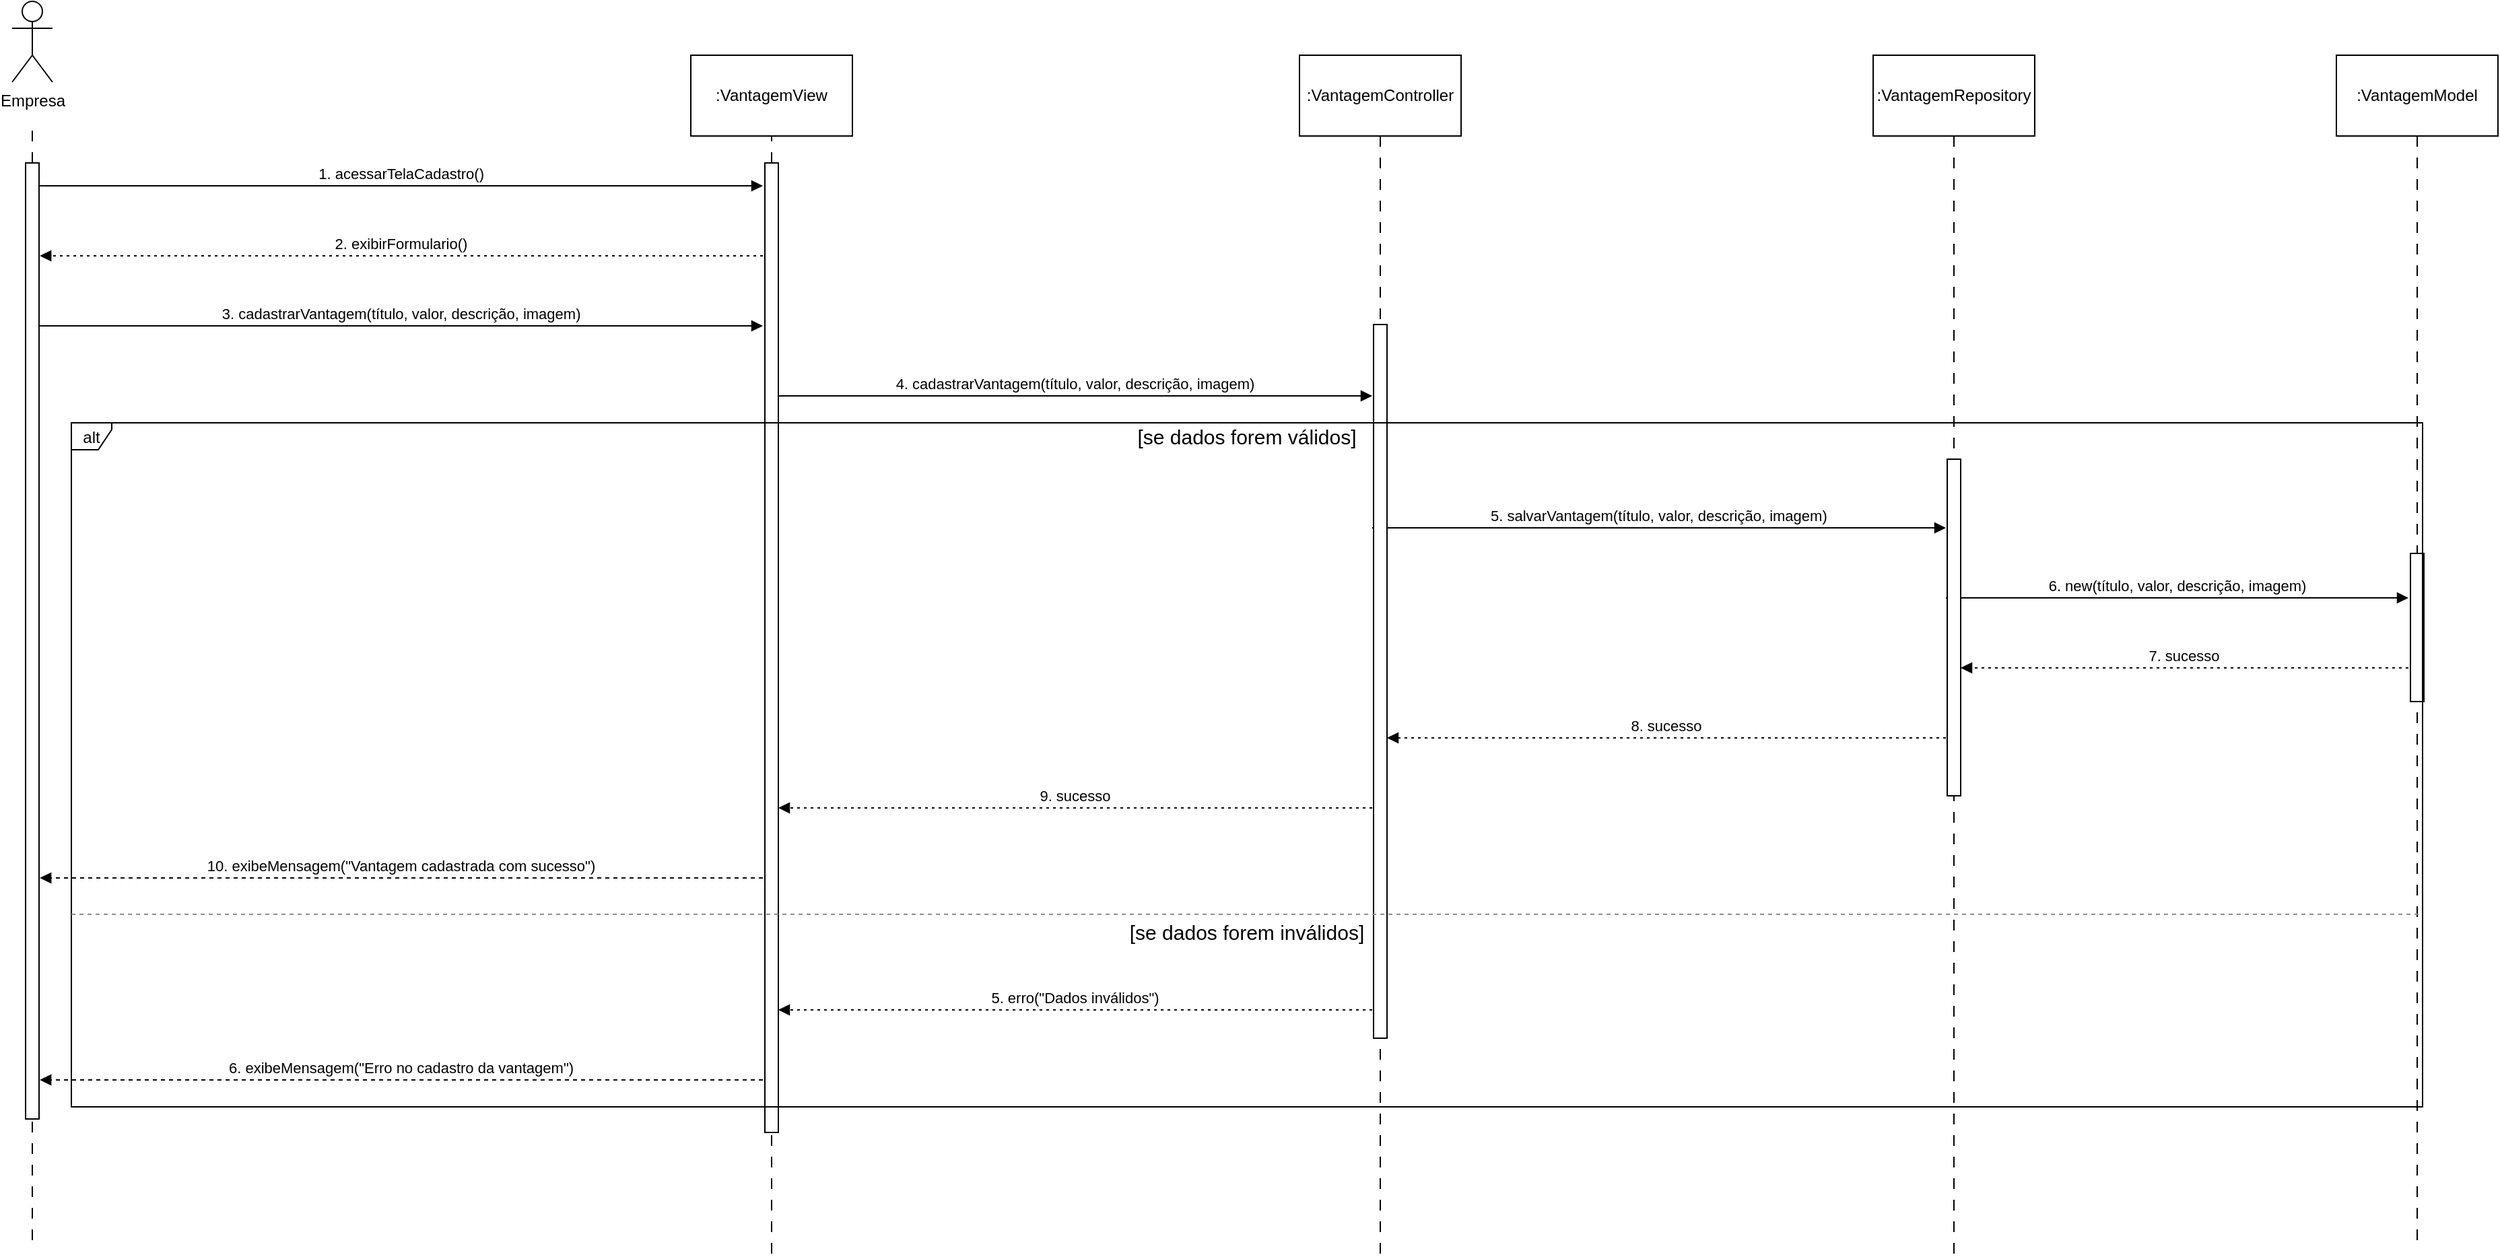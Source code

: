 <mxfile version="27.1.1">
  <diagram name="Página-1" id="rk3u-pkUwNeuGYHQSxfD">
    <mxGraphModel grid="1" page="1" gridSize="10" guides="1" tooltips="1" connect="1" arrows="1" fold="1" pageScale="1" pageWidth="2000" pageHeight="2000" math="0" shadow="0">
      <root>
        <mxCell id="0" />
        <mxCell id="1" parent="0" />
        <mxCell id="xZZ4K-Ei2gKPCc089Ihm-9" value="1. acessarTelaCadastro()" style="verticalAlign=bottom;edgeStyle=elbowEdgeStyle;elbow=vertical;curved=0;rounded=0;endArrow=block;" edge="1" parent="1">
          <mxGeometry relative="1" as="geometry">
            <Array as="points">
              <mxPoint x="343" y="127" />
            </Array>
            <mxPoint x="36.571" y="127" as="sourcePoint" />
            <mxPoint x="573.5" y="127.0" as="targetPoint" />
          </mxGeometry>
        </mxCell>
        <mxCell id="xZZ4K-Ei2gKPCc089Ihm-11" value="2. exibirFormulario()" style="verticalAlign=bottom;edgeStyle=elbowEdgeStyle;elbow=vertical;curved=0;rounded=0;dashed=1;dashPattern=2 3;endArrow=block;" edge="1" parent="1">
          <mxGeometry relative="1" as="geometry">
            <Array as="points">
              <mxPoint x="346" y="179" />
            </Array>
            <mxPoint x="573.5" y="179" as="sourcePoint" />
            <mxPoint x="36.571" y="179.0" as="targetPoint" />
          </mxGeometry>
        </mxCell>
        <mxCell id="xZZ4K-Ei2gKPCc089Ihm-13" value="3. cadastrarVantagem(título, valor, descrição, imagem)" style="verticalAlign=bottom;edgeStyle=elbowEdgeStyle;elbow=vertical;curved=0;rounded=0;endArrow=block;" edge="1" parent="1">
          <mxGeometry relative="1" as="geometry">
            <Array as="points">
              <mxPoint x="343" y="231" />
            </Array>
            <mxPoint x="36.571" y="231" as="sourcePoint" />
            <mxPoint x="573.5" y="231" as="targetPoint" />
          </mxGeometry>
        </mxCell>
        <mxCell id="xZZ4K-Ei2gKPCc089Ihm-15" value="4. cadastrarVantagem(título, valor, descrição, imagem)" style="verticalAlign=bottom;edgeStyle=elbowEdgeStyle;elbow=vertical;curved=0;rounded=0;endArrow=block;" edge="1" parent="1" source="xZZ4K-Ei2gKPCc089Ihm-37">
          <mxGeometry relative="1" as="geometry">
            <Array as="points">
              <mxPoint x="809" y="283" />
            </Array>
            <mxPoint x="573.25" y="283" as="sourcePoint" />
            <mxPoint x="1026" y="283" as="targetPoint" />
          </mxGeometry>
        </mxCell>
        <mxCell id="xZZ4K-Ei2gKPCc089Ihm-17" value="5. salvarVantagem(título, valor, descrição, imagem)" style="verticalAlign=bottom;edgeStyle=elbowEdgeStyle;elbow=vertical;curved=0;rounded=0;endArrow=block;" edge="1" parent="1">
          <mxGeometry relative="1" as="geometry">
            <Array as="points">
              <mxPoint x="1248" y="381" />
            </Array>
            <mxPoint x="1025.947" y="381" as="sourcePoint" />
            <mxPoint x="1452" y="381" as="targetPoint" />
          </mxGeometry>
        </mxCell>
        <mxCell id="xZZ4K-Ei2gKPCc089Ihm-19" value="6. new(título, valor, descrição, imagem)" style="verticalAlign=bottom;edgeStyle=elbowEdgeStyle;elbow=vertical;curved=0;rounded=0;endArrow=block;" edge="1" parent="1">
          <mxGeometry relative="1" as="geometry">
            <Array as="points">
              <mxPoint x="1633" y="433" />
            </Array>
            <mxPoint x="1452" y="433" as="sourcePoint" />
            <mxPoint x="1795.5" y="433" as="targetPoint" />
          </mxGeometry>
        </mxCell>
        <mxCell id="xZZ4K-Ei2gKPCc089Ihm-21" value="7. sucesso" style="verticalAlign=bottom;edgeStyle=elbowEdgeStyle;elbow=vertical;curved=0;rounded=0;dashed=1;dashPattern=2 3;endArrow=block;" edge="1" parent="1" target="xZZ4K-Ei2gKPCc089Ihm-46">
          <mxGeometry relative="1" as="geometry">
            <Array as="points">
              <mxPoint x="1636" y="485" />
            </Array>
            <mxPoint x="1795.5" y="485" as="sourcePoint" />
            <mxPoint x="1452" y="485" as="targetPoint" />
          </mxGeometry>
        </mxCell>
        <mxCell id="xZZ4K-Ei2gKPCc089Ihm-23" value="8. sucesso" style="verticalAlign=bottom;edgeStyle=elbowEdgeStyle;elbow=vertical;curved=0;rounded=0;dashed=1;dashPattern=2 3;endArrow=block;" edge="1" parent="1" target="xZZ4K-Ei2gKPCc089Ihm-41">
          <mxGeometry relative="1" as="geometry">
            <Array as="points">
              <mxPoint x="1251" y="537" />
            </Array>
            <mxPoint x="1452" y="537" as="sourcePoint" />
            <mxPoint x="1025.947" y="537" as="targetPoint" />
          </mxGeometry>
        </mxCell>
        <mxCell id="xZZ4K-Ei2gKPCc089Ihm-25" value="9. sucesso" style="verticalAlign=bottom;edgeStyle=elbowEdgeStyle;elbow=vertical;curved=0;rounded=0;dashed=1;dashPattern=2 3;endArrow=block;" edge="1" parent="1" target="xZZ4K-Ei2gKPCc089Ihm-37">
          <mxGeometry relative="1" as="geometry">
            <Array as="points">
              <mxPoint x="812" y="589" />
            </Array>
            <mxPoint x="1026" y="589" as="sourcePoint" />
            <mxPoint x="573.25" y="589" as="targetPoint" />
          </mxGeometry>
        </mxCell>
        <mxCell id="xZZ4K-Ei2gKPCc089Ihm-27" value="10. exibeMensagem(&quot;Vantagem cadastrada com sucesso&quot;)" style="verticalAlign=bottom;edgeStyle=elbowEdgeStyle;elbow=vertical;curved=0;rounded=0;endArrow=block;dashed=1;" edge="1" parent="1">
          <mxGeometry relative="1" as="geometry">
            <Array as="points">
              <mxPoint x="346" y="641" />
            </Array>
            <mxPoint x="573.5" y="641" as="sourcePoint" />
            <mxPoint x="36.571" y="641" as="targetPoint" />
          </mxGeometry>
        </mxCell>
        <mxCell id="xZZ4K-Ei2gKPCc089Ihm-29" value="5. erro(&quot;Dados inválidos&quot;)" style="verticalAlign=bottom;edgeStyle=elbowEdgeStyle;elbow=vertical;curved=0;rounded=0;dashed=1;dashPattern=2 3;endArrow=block;" edge="1" parent="1" target="xZZ4K-Ei2gKPCc089Ihm-37">
          <mxGeometry relative="1" as="geometry">
            <Array as="points">
              <mxPoint x="812" y="739" />
            </Array>
            <mxPoint x="1026" y="739" as="sourcePoint" />
            <mxPoint x="573.25" y="739" as="targetPoint" />
          </mxGeometry>
        </mxCell>
        <mxCell id="xZZ4K-Ei2gKPCc089Ihm-31" value="6. exibeMensagem(&quot;Erro no cadastro da vantagem&quot;)" style="verticalAlign=bottom;edgeStyle=elbowEdgeStyle;elbow=vertical;curved=0;rounded=0;endArrow=block;dashed=1;" edge="1" parent="1">
          <mxGeometry relative="1" as="geometry">
            <Array as="points">
              <mxPoint x="346" y="791" />
            </Array>
            <mxPoint x="573.5" y="791" as="sourcePoint" />
            <mxPoint x="36.571" y="791" as="targetPoint" />
          </mxGeometry>
        </mxCell>
        <mxCell id="xZZ4K-Ei2gKPCc089Ihm-33" value="Empresa" style="shape=umlActor;verticalLabelPosition=bottom;verticalAlign=top;html=1;outlineConnect=0;" vertex="1" parent="1">
          <mxGeometry x="16" y="-10" width="30" height="60" as="geometry" />
        </mxCell>
        <mxCell id="xZZ4K-Ei2gKPCc089Ihm-34" value="" style="rounded=0;whiteSpace=wrap;html=1;" vertex="1" parent="1">
          <mxGeometry x="26" y="110" width="10" height="710" as="geometry" />
        </mxCell>
        <mxCell id="xZZ4K-Ei2gKPCc089Ihm-35" value=":VantagemView" style="rounded=0;whiteSpace=wrap;html=1;" vertex="1" parent="1">
          <mxGeometry x="520" y="30" width="120" height="60" as="geometry" />
        </mxCell>
        <mxCell id="xZZ4K-Ei2gKPCc089Ihm-37" value="" style="rounded=0;whiteSpace=wrap;html=1;" vertex="1" parent="1">
          <mxGeometry x="575" y="110" width="10" height="720" as="geometry" />
        </mxCell>
        <mxCell id="xZZ4K-Ei2gKPCc089Ihm-38" value="" style="endArrow=none;html=1;rounded=0;entryX=0.5;entryY=1;entryDx=0;entryDy=0;dashed=1;dashPattern=8 8;" edge="1" parent="1" target="xZZ4K-Ei2gKPCc089Ihm-37">
          <mxGeometry width="50" height="50" relative="1" as="geometry">
            <mxPoint x="580" y="920" as="sourcePoint" />
            <mxPoint x="430" y="720" as="targetPoint" />
          </mxGeometry>
        </mxCell>
        <mxCell id="xZZ4K-Ei2gKPCc089Ihm-40" style="edgeStyle=orthogonalEdgeStyle;rounded=0;orthogonalLoop=1;jettySize=auto;html=1;endArrow=none;startFill=0;dashed=1;dashPattern=8 8;" edge="1" parent="1" source="xZZ4K-Ei2gKPCc089Ihm-39" target="xZZ4K-Ei2gKPCc089Ihm-41">
          <mxGeometry relative="1" as="geometry">
            <mxPoint x="1040" y="230" as="targetPoint" />
          </mxGeometry>
        </mxCell>
        <mxCell id="xZZ4K-Ei2gKPCc089Ihm-39" value=":VantagemController" style="rounded=0;whiteSpace=wrap;html=1;" vertex="1" parent="1">
          <mxGeometry x="972" y="30" width="120" height="60" as="geometry" />
        </mxCell>
        <mxCell id="xZZ4K-Ei2gKPCc089Ihm-41" value="" style="rounded=0;whiteSpace=wrap;html=1;" vertex="1" parent="1">
          <mxGeometry x="1027" y="230" width="10" height="530" as="geometry" />
        </mxCell>
        <mxCell id="xZZ4K-Ei2gKPCc089Ihm-42" value="" style="endArrow=none;html=1;rounded=0;entryX=0.5;entryY=1;entryDx=0;entryDy=0;dashed=1;dashPattern=8 8;" edge="1" parent="1" target="xZZ4K-Ei2gKPCc089Ihm-41">
          <mxGeometry width="50" height="50" relative="1" as="geometry">
            <mxPoint x="1032" y="920" as="sourcePoint" />
            <mxPoint x="1030" y="700" as="targetPoint" />
          </mxGeometry>
        </mxCell>
        <mxCell id="xZZ4K-Ei2gKPCc089Ihm-45" style="edgeStyle=orthogonalEdgeStyle;rounded=0;orthogonalLoop=1;jettySize=auto;html=1;endArrow=none;startFill=0;dashed=1;dashPattern=8 8;" edge="1" parent="1" source="xZZ4K-Ei2gKPCc089Ihm-43" target="xZZ4K-Ei2gKPCc089Ihm-46">
          <mxGeometry relative="1" as="geometry">
            <mxPoint x="1460" y="250" as="targetPoint" />
          </mxGeometry>
        </mxCell>
        <mxCell id="xZZ4K-Ei2gKPCc089Ihm-43" value=":VantagemRepository" style="rounded=0;whiteSpace=wrap;html=1;" vertex="1" parent="1">
          <mxGeometry x="1398" y="30" width="120" height="60" as="geometry" />
        </mxCell>
        <mxCell id="xZZ4K-Ei2gKPCc089Ihm-46" value="" style="rounded=0;whiteSpace=wrap;html=1;" vertex="1" parent="1">
          <mxGeometry x="1453" y="330" width="10" height="250" as="geometry" />
        </mxCell>
        <mxCell id="xZZ4K-Ei2gKPCc089Ihm-48" value="" style="endArrow=none;html=1;rounded=0;entryX=0.5;entryY=1;entryDx=0;entryDy=0;dashed=1;dashPattern=8 8;" edge="1" parent="1" target="xZZ4K-Ei2gKPCc089Ihm-46">
          <mxGeometry width="50" height="50" relative="1" as="geometry">
            <mxPoint x="1458" y="920" as="sourcePoint" />
            <mxPoint x="1410" y="550" as="targetPoint" />
          </mxGeometry>
        </mxCell>
        <mxCell id="xZZ4K-Ei2gKPCc089Ihm-50" style="edgeStyle=orthogonalEdgeStyle;rounded=0;orthogonalLoop=1;jettySize=auto;html=1;endArrow=none;startFill=0;dashed=1;dashPattern=8 8;" edge="1" parent="1" source="xZZ4K-Ei2gKPCc089Ihm-53" target="xZZ4K-Ei2gKPCc089Ihm-51">
          <mxGeometry relative="1" as="geometry">
            <mxPoint x="1780" y="190" as="targetPoint" />
            <mxPoint x="1802" y="80" as="sourcePoint" />
          </mxGeometry>
        </mxCell>
        <mxCell id="xZZ4K-Ei2gKPCc089Ihm-51" value="" style="rounded=0;whiteSpace=wrap;html=1;" vertex="1" parent="1">
          <mxGeometry x="1797" y="400" width="10" height="110" as="geometry" />
        </mxCell>
        <mxCell id="xZZ4K-Ei2gKPCc089Ihm-52" value="" style="endArrow=none;html=1;rounded=0;entryX=0.5;entryY=1;entryDx=0;entryDy=0;dashed=1;dashPattern=8 8;" edge="1" parent="1" target="xZZ4K-Ei2gKPCc089Ihm-51">
          <mxGeometry width="50" height="50" relative="1" as="geometry">
            <mxPoint x="1802" y="910" as="sourcePoint" />
            <mxPoint x="1430" y="700" as="targetPoint" />
          </mxGeometry>
        </mxCell>
        <mxCell id="xZZ4K-Ei2gKPCc089Ihm-53" value=":VantagemModel" style="rounded=0;whiteSpace=wrap;html=1;" vertex="1" parent="1">
          <mxGeometry x="1742" y="30" width="120" height="60" as="geometry" />
        </mxCell>
        <mxCell id="rGUhBXRb5seY83wAU2Kh-1" value="" style="endArrow=none;html=1;rounded=0;exitX=0.5;exitY=0;exitDx=0;exitDy=0;dashed=1;dashPattern=8 8;" edge="1" parent="1" source="xZZ4K-Ei2gKPCc089Ihm-34">
          <mxGeometry width="50" height="50" relative="1" as="geometry">
            <mxPoint x="160" y="190" as="sourcePoint" />
            <mxPoint x="31" y="80" as="targetPoint" />
          </mxGeometry>
        </mxCell>
        <mxCell id="rGUhBXRb5seY83wAU2Kh-4" value="" style="endArrow=none;html=1;rounded=0;entryX=0.5;entryY=1;entryDx=0;entryDy=0;dashed=1;dashPattern=8 8;" edge="1" parent="1">
          <mxGeometry width="50" height="50" relative="1" as="geometry">
            <mxPoint x="31" y="910" as="sourcePoint" />
            <mxPoint x="31" y="820" as="targetPoint" />
          </mxGeometry>
        </mxCell>
        <mxCell id="rGUhBXRb5seY83wAU2Kh-5" value="" style="endArrow=none;html=1;rounded=0;entryX=0.5;entryY=1;entryDx=0;entryDy=0;exitX=0.5;exitY=0;exitDx=0;exitDy=0;dashed=1;dashPattern=8 8;" edge="1" parent="1" source="xZZ4K-Ei2gKPCc089Ihm-37" target="xZZ4K-Ei2gKPCc089Ihm-35">
          <mxGeometry width="50" height="50" relative="1" as="geometry">
            <mxPoint x="610" y="230" as="sourcePoint" />
            <mxPoint x="660" y="180" as="targetPoint" />
          </mxGeometry>
        </mxCell>
        <mxCell id="xZZ4K-Ei2gKPCc089Ihm-6" value="alt" style="shape=umlFrame;pointerEvents=0;dropTarget=0;strokeColor=#000000;height=20;width=30" vertex="1" parent="1">
          <mxGeometry x="60" y="303" width="1746" height="508" as="geometry" />
        </mxCell>
        <mxCell id="xZZ4K-Ei2gKPCc089Ihm-8" value="[se dados forem inválidos]" style="shape=line;dashed=1;whiteSpace=wrap;verticalAlign=top;labelPosition=center;verticalLabelPosition=middle;align=center;strokeColor=#8E8E8E;fontSize=15;" vertex="1" parent="xZZ4K-Ei2gKPCc089Ihm-6">
          <mxGeometry y="363" width="1746" height="4" as="geometry" />
        </mxCell>
        <mxCell id="xZZ4K-Ei2gKPCc089Ihm-7" value="[se dados forem válidos]" style="text;strokeColor=none;fillColor=none;align=center;verticalAlign=middle;whiteSpace=wrap;fontSize=15;spacingLeft=0;" vertex="1" parent="xZZ4K-Ei2gKPCc089Ihm-6">
          <mxGeometry x="15.196" width="1715.604" height="20" as="geometry" />
        </mxCell>
      </root>
    </mxGraphModel>
  </diagram>
</mxfile>
